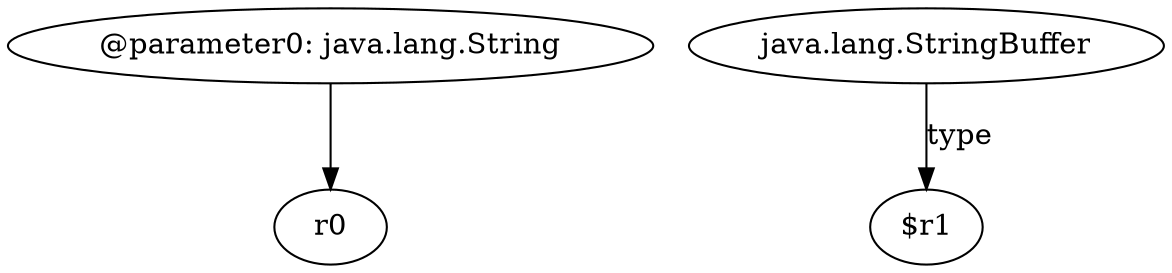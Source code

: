 digraph g {
0[label="@parameter0: java.lang.String"]
1[label="r0"]
0->1[label=""]
2[label="java.lang.StringBuffer"]
3[label="$r1"]
2->3[label="type"]
}